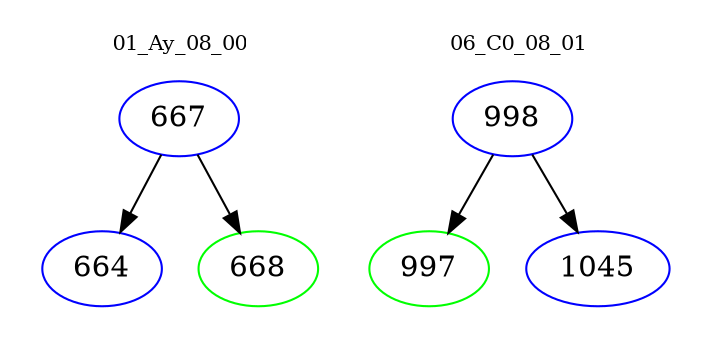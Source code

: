 digraph{
subgraph cluster_0 {
color = white
label = "01_Ay_08_00";
fontsize=10;
T0_667 [label="667", color="blue"]
T0_667 -> T0_664 [color="black"]
T0_664 [label="664", color="blue"]
T0_667 -> T0_668 [color="black"]
T0_668 [label="668", color="green"]
}
subgraph cluster_1 {
color = white
label = "06_C0_08_01";
fontsize=10;
T1_998 [label="998", color="blue"]
T1_998 -> T1_997 [color="black"]
T1_997 [label="997", color="green"]
T1_998 -> T1_1045 [color="black"]
T1_1045 [label="1045", color="blue"]
}
}
